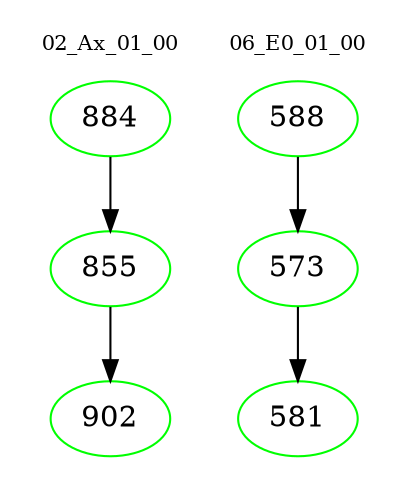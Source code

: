 digraph{
subgraph cluster_0 {
color = white
label = "02_Ax_01_00";
fontsize=10;
T0_884 [label="884", color="green"]
T0_884 -> T0_855 [color="black"]
T0_855 [label="855", color="green"]
T0_855 -> T0_902 [color="black"]
T0_902 [label="902", color="green"]
}
subgraph cluster_1 {
color = white
label = "06_E0_01_00";
fontsize=10;
T1_588 [label="588", color="green"]
T1_588 -> T1_573 [color="black"]
T1_573 [label="573", color="green"]
T1_573 -> T1_581 [color="black"]
T1_581 [label="581", color="green"]
}
}
